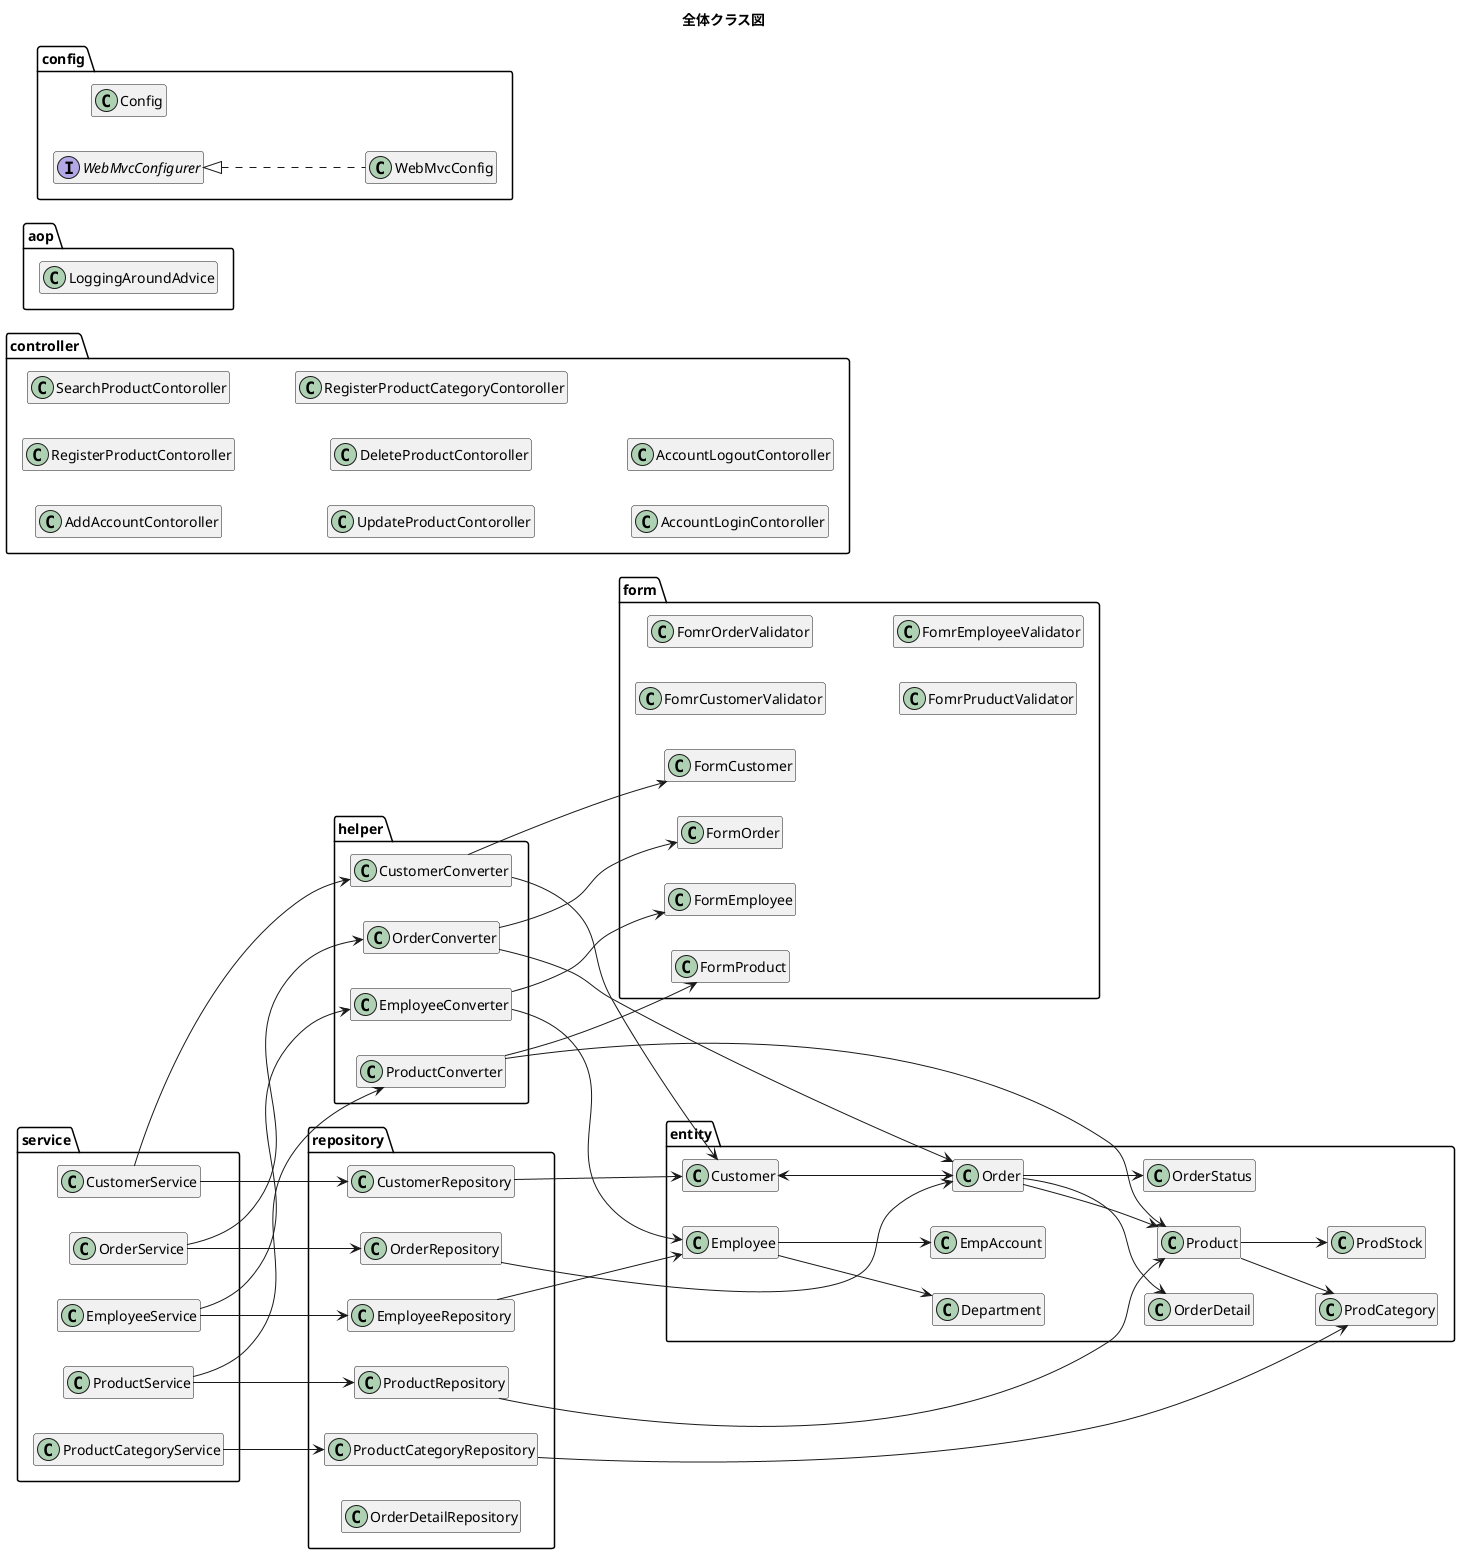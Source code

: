@startuml
title 全体クラス図
hide empty members
left to right direction

package entity{
    class Customer{
    }

    class Order{
    }

    class OrderDetail{
    }

    class OrderStatus{
    }

    class Product{
    }

    class ProdCategory{
    }

    class ProdStock{
    }

    class Employee{
    }

    class Department{
    }

    class EmpAccount{
    }
}

Customer <--> Order
Order --> OrderStatus
Order --> OrderDetail
Order --> Product
Product --> ProdStock
Product --> ProdCategory
Employee --> EmpAccount
Employee --> Department

package form{
    class FormCustomer{
    }

    class FormOrder{
    }

    class FormProduct{
    }

    class FormEmployee{
    }
    
    class FomrCustomerValidator{
    }
    
    class FomrOrderValidator{
    }
    
    class FomrPruductValidator{
    }
    
    class FomrEmployeeValidator{
    }
}

package helper{
    class CustomerConverter{
    }

    class OrderConverter{
    }

    class ProductConverter{
    }

    class EmployeeConverter{
    }
}
CustomerConverter --> Customer
CustomerConverter --> FormCustomer
OrderConverter --> Order
OrderConverter --> FormOrder
ProductConverter --> Product
ProductConverter --> FormProduct
EmployeeConverter --> Employee
EmployeeConverter --> FormEmployee

package repository{
    class CustomerRepository{
    }

    class OrderRepository{
    }

    class ProductRepository{
    }

    class EmployeeRepository{
    }

    class ProductCategoryRepository{
    }

    class OrderDetailRepository{
    }
}

package service{
    class CustomerService{
    }
    
    class OrderService{
    }
    
    class ProductService{
    }

    class EmployeeService{
    }
    
    class ProductCategoryService{
    }
}

CustomerService --> CustomerConverter
OrderService --> OrderConverter
ProductService --> ProductConverter
EmployeeService --> EmployeeConverter

CustomerService --> CustomerRepository
OrderService --> OrderRepository
ProductService --> ProductRepository
EmployeeService --> EmployeeRepository
ProductCategoryService --> ProductCategoryRepository

CustomerRepository --> Customer
OrderRepository --> Order
ProductRepository --> Product
EmployeeRepository --> Employee
ProductCategoryRepository --> ProdCategory


package controller{
    class AddAccountContoroller{
    }
    class RegisterProductContoroller{
    }
    class SearchProductContoroller{
    }
    class UpdateProductContoroller{
    }
    class DeleteProductContoroller{
    }
    class RegisterProductCategoryContoroller{
    }
    class AccountLoginContoroller{
    }
    class AccountLogoutContoroller{
    }
}

package aop{
   class LoggingAroundAdvice {
   }
}

package config{
    class Config{
    }
    class WebMvcConfig implements WebMvcConfigurer {
    }
}
@enduml




